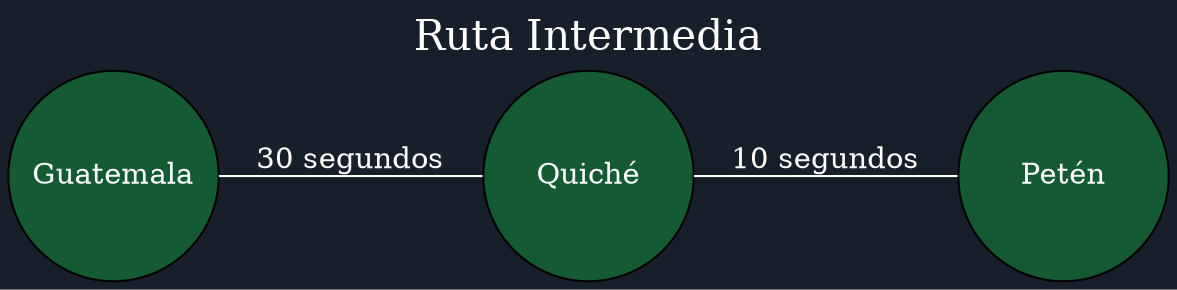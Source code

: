 graph Ruta {
  label="Ruta Intermedia";
  labelloc="t";
  fontsize=20;
  fontcolor="white";
  bgcolor="#17202a";
  node [style=filled, fillcolor="#145a32", fontcolor="white", shape=circle, width=1.4, fixedsize=true];
  edge [color="white", fontcolor="white"];
  rankdir="LR";
  "Guatemala";
  "Guatemala";
  "Guatemala" -- "Quiché" [label="30 segundos"];
  "Quiché";
  "Quiché";
  "Quiché" -- "Petén" [label="10 segundos"];
  "Petén";
}